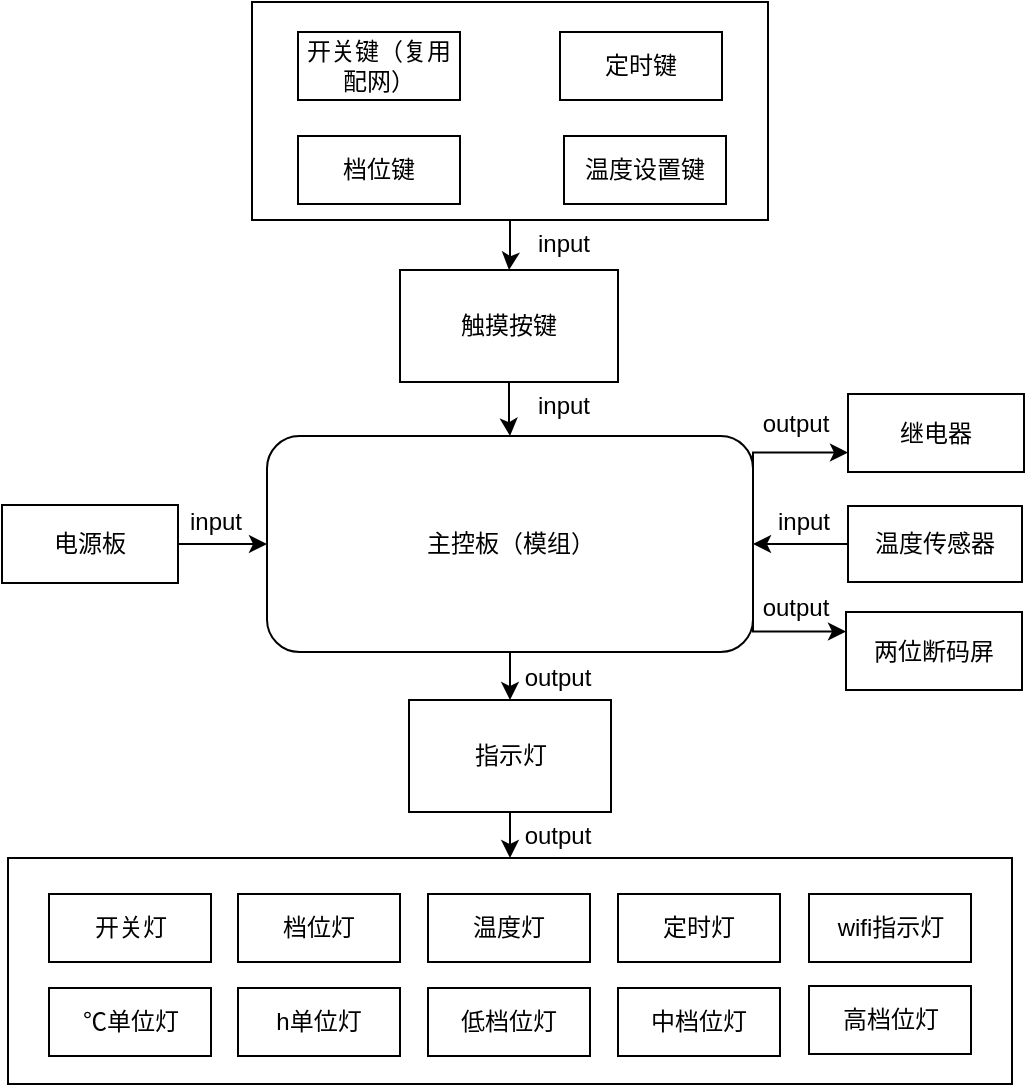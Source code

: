 <mxfile version="15.9.6" type="github">
  <diagram id="Vgfz-gdBaDkI7XahHWoh" name="Page-1">
    <mxGraphModel dx="1422" dy="796" grid="0" gridSize="10" guides="1" tooltips="1" connect="1" arrows="1" fold="1" page="1" pageScale="1" pageWidth="827" pageHeight="1169" math="0" shadow="0">
      <root>
        <mxCell id="0" />
        <mxCell id="1" parent="0" />
        <mxCell id="T0S8Lt8zlhyl-Dq2tP5w-17" value="" style="edgeStyle=orthogonalEdgeStyle;rounded=0;orthogonalLoop=1;jettySize=auto;html=1;" edge="1" parent="1" source="T0S8Lt8zlhyl-Dq2tP5w-1" target="T0S8Lt8zlhyl-Dq2tP5w-12">
          <mxGeometry relative="1" as="geometry" />
        </mxCell>
        <mxCell id="T0S8Lt8zlhyl-Dq2tP5w-68" style="edgeStyle=orthogonalEdgeStyle;rounded=0;orthogonalLoop=1;jettySize=auto;html=1;exitX=1;exitY=0.25;exitDx=0;exitDy=0;entryX=0;entryY=0.75;entryDx=0;entryDy=0;" edge="1" parent="1" source="T0S8Lt8zlhyl-Dq2tP5w-1" target="T0S8Lt8zlhyl-Dq2tP5w-54">
          <mxGeometry relative="1" as="geometry">
            <Array as="points">
              <mxPoint x="521" y="273" />
            </Array>
          </mxGeometry>
        </mxCell>
        <mxCell id="T0S8Lt8zlhyl-Dq2tP5w-71" style="edgeStyle=orthogonalEdgeStyle;rounded=0;orthogonalLoop=1;jettySize=auto;html=1;exitX=1;exitY=0.75;exitDx=0;exitDy=0;entryX=0;entryY=0.25;entryDx=0;entryDy=0;" edge="1" parent="1" source="T0S8Lt8zlhyl-Dq2tP5w-1" target="T0S8Lt8zlhyl-Dq2tP5w-13">
          <mxGeometry relative="1" as="geometry">
            <Array as="points">
              <mxPoint x="521" y="363" />
            </Array>
          </mxGeometry>
        </mxCell>
        <mxCell id="T0S8Lt8zlhyl-Dq2tP5w-1" value="主控板（模组）" style="rounded=1;whiteSpace=wrap;html=1;" vertex="1" parent="1">
          <mxGeometry x="277.5" y="265" width="243" height="108" as="geometry" />
        </mxCell>
        <mxCell id="T0S8Lt8zlhyl-Dq2tP5w-73" value="" style="edgeStyle=orthogonalEdgeStyle;rounded=0;orthogonalLoop=1;jettySize=auto;html=1;" edge="1" parent="1" source="T0S8Lt8zlhyl-Dq2tP5w-9" target="T0S8Lt8zlhyl-Dq2tP5w-1">
          <mxGeometry relative="1" as="geometry" />
        </mxCell>
        <mxCell id="T0S8Lt8zlhyl-Dq2tP5w-9" value="触摸按键" style="rounded=0;whiteSpace=wrap;html=1;" vertex="1" parent="1">
          <mxGeometry x="344" y="182" width="109" height="56" as="geometry" />
        </mxCell>
        <mxCell id="T0S8Lt8zlhyl-Dq2tP5w-46" value="" style="edgeStyle=orthogonalEdgeStyle;rounded=0;orthogonalLoop=1;jettySize=auto;html=1;" edge="1" parent="1" source="T0S8Lt8zlhyl-Dq2tP5w-12" target="T0S8Lt8zlhyl-Dq2tP5w-45">
          <mxGeometry relative="1" as="geometry" />
        </mxCell>
        <mxCell id="T0S8Lt8zlhyl-Dq2tP5w-12" value="指示灯" style="rounded=0;whiteSpace=wrap;html=1;" vertex="1" parent="1">
          <mxGeometry x="348.5" y="397" width="101" height="56" as="geometry" />
        </mxCell>
        <mxCell id="T0S8Lt8zlhyl-Dq2tP5w-13" value="两位断码屏" style="rounded=0;whiteSpace=wrap;html=1;" vertex="1" parent="1">
          <mxGeometry x="567" y="353" width="88" height="39" as="geometry" />
        </mxCell>
        <mxCell id="T0S8Lt8zlhyl-Dq2tP5w-20" value="开关键（复用配网）" style="whiteSpace=wrap;html=1;rounded=0;" vertex="1" parent="1">
          <mxGeometry x="293" y="63" width="81" height="34" as="geometry" />
        </mxCell>
        <mxCell id="T0S8Lt8zlhyl-Dq2tP5w-22" value="档位键" style="whiteSpace=wrap;html=1;rounded=0;" vertex="1" parent="1">
          <mxGeometry x="293" y="115" width="81" height="34" as="geometry" />
        </mxCell>
        <mxCell id="T0S8Lt8zlhyl-Dq2tP5w-24" value="定时键" style="whiteSpace=wrap;html=1;rounded=0;" vertex="1" parent="1">
          <mxGeometry x="424" y="63" width="81" height="34" as="geometry" />
        </mxCell>
        <mxCell id="T0S8Lt8zlhyl-Dq2tP5w-25" value="温度设置键" style="whiteSpace=wrap;html=1;rounded=0;" vertex="1" parent="1">
          <mxGeometry x="426" y="115" width="81" height="34" as="geometry" />
        </mxCell>
        <mxCell id="T0S8Lt8zlhyl-Dq2tP5w-72" value="" style="edgeStyle=orthogonalEdgeStyle;rounded=0;orthogonalLoop=1;jettySize=auto;html=1;" edge="1" parent="1" source="T0S8Lt8zlhyl-Dq2tP5w-27" target="T0S8Lt8zlhyl-Dq2tP5w-9">
          <mxGeometry relative="1" as="geometry" />
        </mxCell>
        <mxCell id="T0S8Lt8zlhyl-Dq2tP5w-27" value="" style="rounded=0;whiteSpace=wrap;html=1;fillColor=none;" vertex="1" parent="1">
          <mxGeometry x="270" y="48" width="258" height="109" as="geometry" />
        </mxCell>
        <mxCell id="T0S8Lt8zlhyl-Dq2tP5w-30" value="开关灯" style="whiteSpace=wrap;html=1;rounded=0;" vertex="1" parent="1">
          <mxGeometry x="168.5" y="494" width="81" height="34" as="geometry" />
        </mxCell>
        <mxCell id="T0S8Lt8zlhyl-Dq2tP5w-31" value="档位灯" style="whiteSpace=wrap;html=1;rounded=0;" vertex="1" parent="1">
          <mxGeometry x="263" y="494" width="81" height="34" as="geometry" />
        </mxCell>
        <mxCell id="T0S8Lt8zlhyl-Dq2tP5w-32" value="温度灯" style="whiteSpace=wrap;html=1;rounded=0;" vertex="1" parent="1">
          <mxGeometry x="358" y="494" width="81" height="34" as="geometry" />
        </mxCell>
        <mxCell id="T0S8Lt8zlhyl-Dq2tP5w-33" value="定时灯" style="whiteSpace=wrap;html=1;rounded=0;" vertex="1" parent="1">
          <mxGeometry x="453" y="494" width="81" height="34" as="geometry" />
        </mxCell>
        <mxCell id="T0S8Lt8zlhyl-Dq2tP5w-66" value="" style="edgeStyle=orthogonalEdgeStyle;rounded=0;orthogonalLoop=1;jettySize=auto;html=1;" edge="1" parent="1" source="T0S8Lt8zlhyl-Dq2tP5w-34" target="T0S8Lt8zlhyl-Dq2tP5w-1">
          <mxGeometry relative="1" as="geometry" />
        </mxCell>
        <mxCell id="T0S8Lt8zlhyl-Dq2tP5w-34" value="温度传感器" style="whiteSpace=wrap;html=1;rounded=0;" vertex="1" parent="1">
          <mxGeometry x="568" y="300" width="87" height="38" as="geometry" />
        </mxCell>
        <mxCell id="T0S8Lt8zlhyl-Dq2tP5w-35" value="℃单位灯" style="whiteSpace=wrap;html=1;rounded=0;" vertex="1" parent="1">
          <mxGeometry x="168.5" y="541" width="81" height="34" as="geometry" />
        </mxCell>
        <mxCell id="T0S8Lt8zlhyl-Dq2tP5w-36" value="h单位灯" style="whiteSpace=wrap;html=1;rounded=0;" vertex="1" parent="1">
          <mxGeometry x="263" y="541" width="81" height="34" as="geometry" />
        </mxCell>
        <mxCell id="T0S8Lt8zlhyl-Dq2tP5w-37" value="wifi指示灯" style="whiteSpace=wrap;html=1;rounded=0;" vertex="1" parent="1">
          <mxGeometry x="548.5" y="494" width="81" height="34" as="geometry" />
        </mxCell>
        <mxCell id="T0S8Lt8zlhyl-Dq2tP5w-39" value="低档位灯" style="whiteSpace=wrap;html=1;rounded=0;" vertex="1" parent="1">
          <mxGeometry x="358" y="541" width="81" height="34" as="geometry" />
        </mxCell>
        <mxCell id="T0S8Lt8zlhyl-Dq2tP5w-40" value="中档位灯" style="whiteSpace=wrap;html=1;rounded=0;" vertex="1" parent="1">
          <mxGeometry x="453" y="541" width="81" height="34" as="geometry" />
        </mxCell>
        <mxCell id="T0S8Lt8zlhyl-Dq2tP5w-41" value="高档位灯" style="whiteSpace=wrap;html=1;rounded=0;" vertex="1" parent="1">
          <mxGeometry x="548.5" y="540" width="81" height="34" as="geometry" />
        </mxCell>
        <mxCell id="T0S8Lt8zlhyl-Dq2tP5w-44" value="" style="edgeStyle=orthogonalEdgeStyle;rounded=0;orthogonalLoop=1;jettySize=auto;html=1;" edge="1" parent="1" source="T0S8Lt8zlhyl-Dq2tP5w-43" target="T0S8Lt8zlhyl-Dq2tP5w-1">
          <mxGeometry relative="1" as="geometry" />
        </mxCell>
        <mxCell id="T0S8Lt8zlhyl-Dq2tP5w-43" value="电源板" style="rounded=0;whiteSpace=wrap;html=1;" vertex="1" parent="1">
          <mxGeometry x="145" y="299.5" width="88" height="39" as="geometry" />
        </mxCell>
        <mxCell id="T0S8Lt8zlhyl-Dq2tP5w-45" value="" style="rounded=0;whiteSpace=wrap;html=1;fillColor=none;" vertex="1" parent="1">
          <mxGeometry x="148" y="476" width="502" height="113" as="geometry" />
        </mxCell>
        <mxCell id="T0S8Lt8zlhyl-Dq2tP5w-54" value="继电器" style="rounded=0;whiteSpace=wrap;html=1;" vertex="1" parent="1">
          <mxGeometry x="568" y="244" width="88" height="39" as="geometry" />
        </mxCell>
        <mxCell id="T0S8Lt8zlhyl-Dq2tP5w-74" value="input" style="text;html=1;strokeColor=none;fillColor=none;align=center;verticalAlign=middle;whiteSpace=wrap;rounded=0;" vertex="1" parent="1">
          <mxGeometry x="396" y="154" width="60" height="30" as="geometry" />
        </mxCell>
        <mxCell id="T0S8Lt8zlhyl-Dq2tP5w-75" value="input" style="text;html=1;strokeColor=none;fillColor=none;align=center;verticalAlign=middle;whiteSpace=wrap;rounded=0;" vertex="1" parent="1">
          <mxGeometry x="396" y="235" width="60" height="30" as="geometry" />
        </mxCell>
        <mxCell id="T0S8Lt8zlhyl-Dq2tP5w-76" value="input" style="text;html=1;strokeColor=none;fillColor=none;align=center;verticalAlign=middle;whiteSpace=wrap;rounded=0;" vertex="1" parent="1">
          <mxGeometry x="516" y="293" width="60" height="30" as="geometry" />
        </mxCell>
        <mxCell id="T0S8Lt8zlhyl-Dq2tP5w-77" value="output" style="text;html=1;strokeColor=none;fillColor=none;align=center;verticalAlign=middle;whiteSpace=wrap;rounded=0;" vertex="1" parent="1">
          <mxGeometry x="393" y="450" width="60" height="30" as="geometry" />
        </mxCell>
        <mxCell id="T0S8Lt8zlhyl-Dq2tP5w-81" value="output" style="text;html=1;strokeColor=none;fillColor=none;align=center;verticalAlign=middle;whiteSpace=wrap;rounded=0;" vertex="1" parent="1">
          <mxGeometry x="393" y="371" width="60" height="30" as="geometry" />
        </mxCell>
        <mxCell id="T0S8Lt8zlhyl-Dq2tP5w-82" value="output" style="text;html=1;strokeColor=none;fillColor=none;align=center;verticalAlign=middle;whiteSpace=wrap;rounded=0;" vertex="1" parent="1">
          <mxGeometry x="512" y="244" width="60" height="30" as="geometry" />
        </mxCell>
        <mxCell id="T0S8Lt8zlhyl-Dq2tP5w-83" value="output" style="text;html=1;strokeColor=none;fillColor=none;align=center;verticalAlign=middle;whiteSpace=wrap;rounded=0;" vertex="1" parent="1">
          <mxGeometry x="512" y="336" width="60" height="30" as="geometry" />
        </mxCell>
        <mxCell id="T0S8Lt8zlhyl-Dq2tP5w-85" value="input" style="text;html=1;strokeColor=none;fillColor=none;align=center;verticalAlign=middle;whiteSpace=wrap;rounded=0;" vertex="1" parent="1">
          <mxGeometry x="222" y="293" width="60" height="30" as="geometry" />
        </mxCell>
      </root>
    </mxGraphModel>
  </diagram>
</mxfile>
